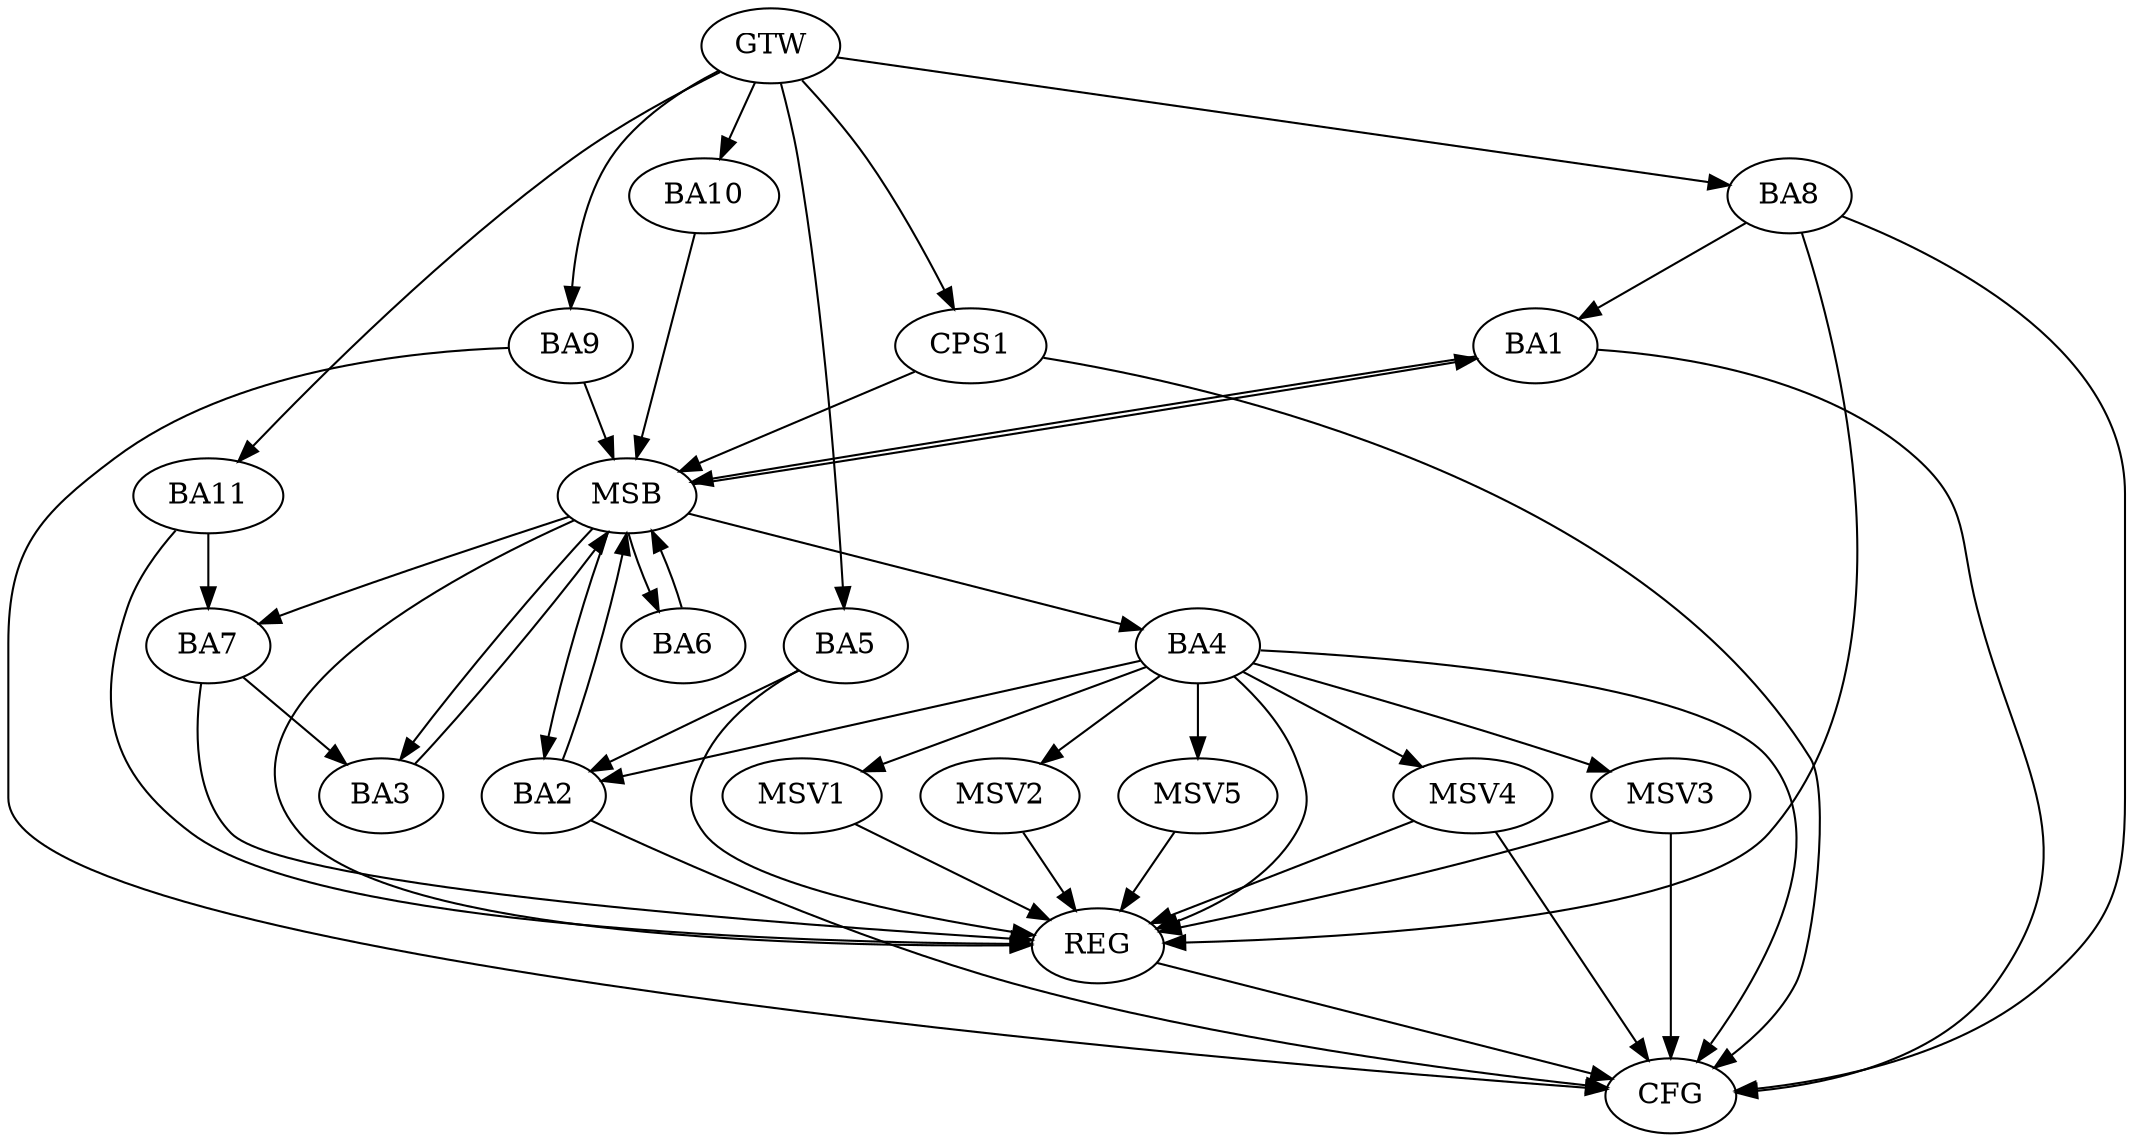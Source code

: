 strict digraph G {
  BA1 [ label="BA1" ];
  BA2 [ label="BA2" ];
  BA3 [ label="BA3" ];
  BA4 [ label="BA4" ];
  BA5 [ label="BA5" ];
  BA6 [ label="BA6" ];
  BA7 [ label="BA7" ];
  BA8 [ label="BA8" ];
  BA9 [ label="BA9" ];
  BA10 [ label="BA10" ];
  BA11 [ label="BA11" ];
  CPS1 [ label="CPS1" ];
  GTW [ label="GTW" ];
  REG [ label="REG" ];
  MSB [ label="MSB" ];
  CFG [ label="CFG" ];
  MSV1 [ label="MSV1" ];
  MSV2 [ label="MSV2" ];
  MSV3 [ label="MSV3" ];
  MSV4 [ label="MSV4" ];
  MSV5 [ label="MSV5" ];
  BA4 -> BA2;
  BA5 -> BA2;
  BA7 -> BA3;
  BA8 -> BA1;
  BA11 -> BA7;
  GTW -> BA5;
  GTW -> BA8;
  GTW -> BA9;
  GTW -> BA10;
  GTW -> BA11;
  GTW -> CPS1;
  BA4 -> REG;
  BA5 -> REG;
  BA7 -> REG;
  BA8 -> REG;
  BA11 -> REG;
  BA1 -> MSB;
  MSB -> BA2;
  MSB -> REG;
  BA2 -> MSB;
  MSB -> BA1;
  BA3 -> MSB;
  BA6 -> MSB;
  MSB -> BA3;
  BA9 -> MSB;
  MSB -> BA7;
  BA10 -> MSB;
  MSB -> BA4;
  CPS1 -> MSB;
  MSB -> BA6;
  BA8 -> CFG;
  CPS1 -> CFG;
  BA9 -> CFG;
  BA4 -> CFG;
  BA2 -> CFG;
  BA1 -> CFG;
  REG -> CFG;
  BA4 -> MSV1;
  MSV1 -> REG;
  BA4 -> MSV2;
  MSV2 -> REG;
  BA4 -> MSV3;
  MSV3 -> REG;
  MSV3 -> CFG;
  BA4 -> MSV4;
  MSV4 -> REG;
  MSV4 -> CFG;
  BA4 -> MSV5;
  MSV5 -> REG;
}

